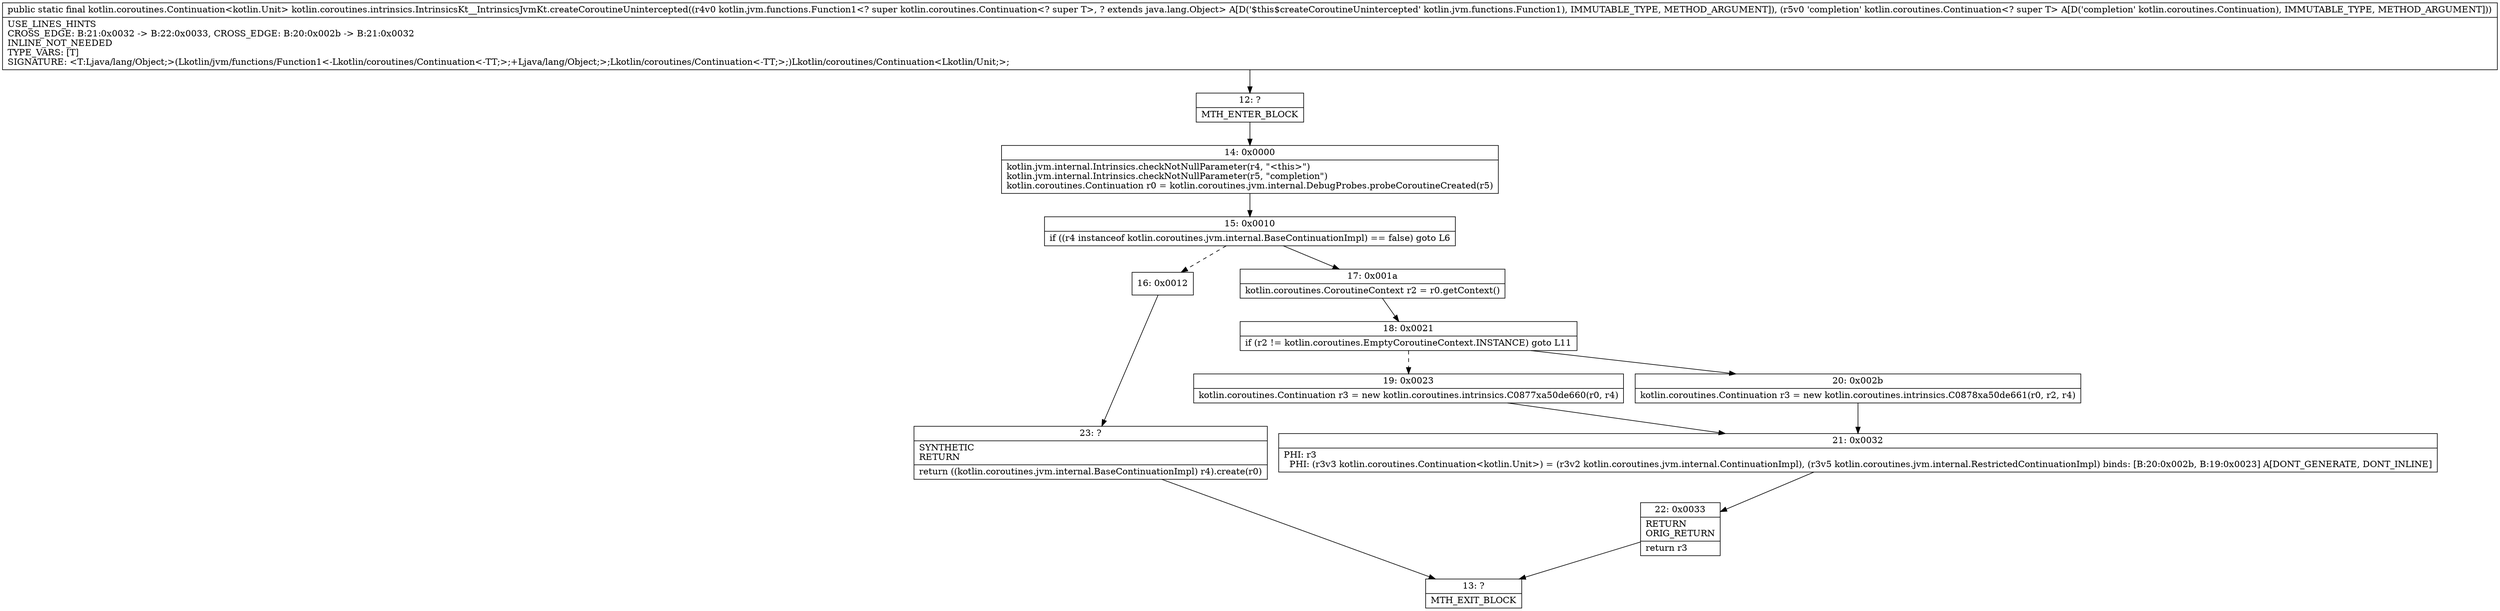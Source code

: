 digraph "CFG forkotlin.coroutines.intrinsics.IntrinsicsKt__IntrinsicsJvmKt.createCoroutineUnintercepted(Lkotlin\/jvm\/functions\/Function1;Lkotlin\/coroutines\/Continuation;)Lkotlin\/coroutines\/Continuation;" {
Node_12 [shape=record,label="{12\:\ ?|MTH_ENTER_BLOCK\l}"];
Node_14 [shape=record,label="{14\:\ 0x0000|kotlin.jvm.internal.Intrinsics.checkNotNullParameter(r4, \"\<this\>\")\lkotlin.jvm.internal.Intrinsics.checkNotNullParameter(r5, \"completion\")\lkotlin.coroutines.Continuation r0 = kotlin.coroutines.jvm.internal.DebugProbes.probeCoroutineCreated(r5)\l}"];
Node_15 [shape=record,label="{15\:\ 0x0010|if ((r4 instanceof kotlin.coroutines.jvm.internal.BaseContinuationImpl) == false) goto L6\l}"];
Node_16 [shape=record,label="{16\:\ 0x0012}"];
Node_23 [shape=record,label="{23\:\ ?|SYNTHETIC\lRETURN\l|return ((kotlin.coroutines.jvm.internal.BaseContinuationImpl) r4).create(r0)\l}"];
Node_13 [shape=record,label="{13\:\ ?|MTH_EXIT_BLOCK\l}"];
Node_17 [shape=record,label="{17\:\ 0x001a|kotlin.coroutines.CoroutineContext r2 = r0.getContext()\l}"];
Node_18 [shape=record,label="{18\:\ 0x0021|if (r2 != kotlin.coroutines.EmptyCoroutineContext.INSTANCE) goto L11\l}"];
Node_19 [shape=record,label="{19\:\ 0x0023|kotlin.coroutines.Continuation r3 = new kotlin.coroutines.intrinsics.C0877xa50de660(r0, r4)\l}"];
Node_21 [shape=record,label="{21\:\ 0x0032|PHI: r3 \l  PHI: (r3v3 kotlin.coroutines.Continuation\<kotlin.Unit\>) = (r3v2 kotlin.coroutines.jvm.internal.ContinuationImpl), (r3v5 kotlin.coroutines.jvm.internal.RestrictedContinuationImpl) binds: [B:20:0x002b, B:19:0x0023] A[DONT_GENERATE, DONT_INLINE]\l}"];
Node_22 [shape=record,label="{22\:\ 0x0033|RETURN\lORIG_RETURN\l|return r3\l}"];
Node_20 [shape=record,label="{20\:\ 0x002b|kotlin.coroutines.Continuation r3 = new kotlin.coroutines.intrinsics.C0878xa50de661(r0, r2, r4)\l}"];
MethodNode[shape=record,label="{public static final kotlin.coroutines.Continuation\<kotlin.Unit\> kotlin.coroutines.intrinsics.IntrinsicsKt__IntrinsicsJvmKt.createCoroutineUnintercepted((r4v0 kotlin.jvm.functions.Function1\<? super kotlin.coroutines.Continuation\<? super T\>, ? extends java.lang.Object\> A[D('$this$createCoroutineUnintercepted' kotlin.jvm.functions.Function1), IMMUTABLE_TYPE, METHOD_ARGUMENT]), (r5v0 'completion' kotlin.coroutines.Continuation\<? super T\> A[D('completion' kotlin.coroutines.Continuation), IMMUTABLE_TYPE, METHOD_ARGUMENT]))  | USE_LINES_HINTS\lCROSS_EDGE: B:21:0x0032 \-\> B:22:0x0033, CROSS_EDGE: B:20:0x002b \-\> B:21:0x0032\lINLINE_NOT_NEEDED\lTYPE_VARS: [T]\lSIGNATURE: \<T:Ljava\/lang\/Object;\>(Lkotlin\/jvm\/functions\/Function1\<\-Lkotlin\/coroutines\/Continuation\<\-TT;\>;+Ljava\/lang\/Object;\>;Lkotlin\/coroutines\/Continuation\<\-TT;\>;)Lkotlin\/coroutines\/Continuation\<Lkotlin\/Unit;\>;\l}"];
MethodNode -> Node_12;Node_12 -> Node_14;
Node_14 -> Node_15;
Node_15 -> Node_16[style=dashed];
Node_15 -> Node_17;
Node_16 -> Node_23;
Node_23 -> Node_13;
Node_17 -> Node_18;
Node_18 -> Node_19[style=dashed];
Node_18 -> Node_20;
Node_19 -> Node_21;
Node_21 -> Node_22;
Node_22 -> Node_13;
Node_20 -> Node_21;
}

